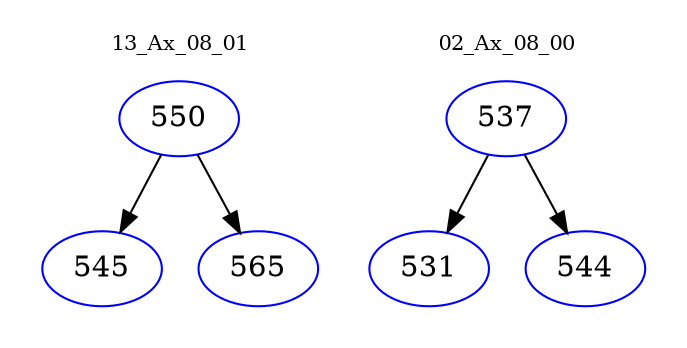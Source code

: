 digraph{
subgraph cluster_0 {
color = white
label = "13_Ax_08_01";
fontsize=10;
T0_550 [label="550", color="blue"]
T0_550 -> T0_545 [color="black"]
T0_545 [label="545", color="blue"]
T0_550 -> T0_565 [color="black"]
T0_565 [label="565", color="blue"]
}
subgraph cluster_1 {
color = white
label = "02_Ax_08_00";
fontsize=10;
T1_537 [label="537", color="blue"]
T1_537 -> T1_531 [color="black"]
T1_531 [label="531", color="blue"]
T1_537 -> T1_544 [color="black"]
T1_544 [label="544", color="blue"]
}
}
